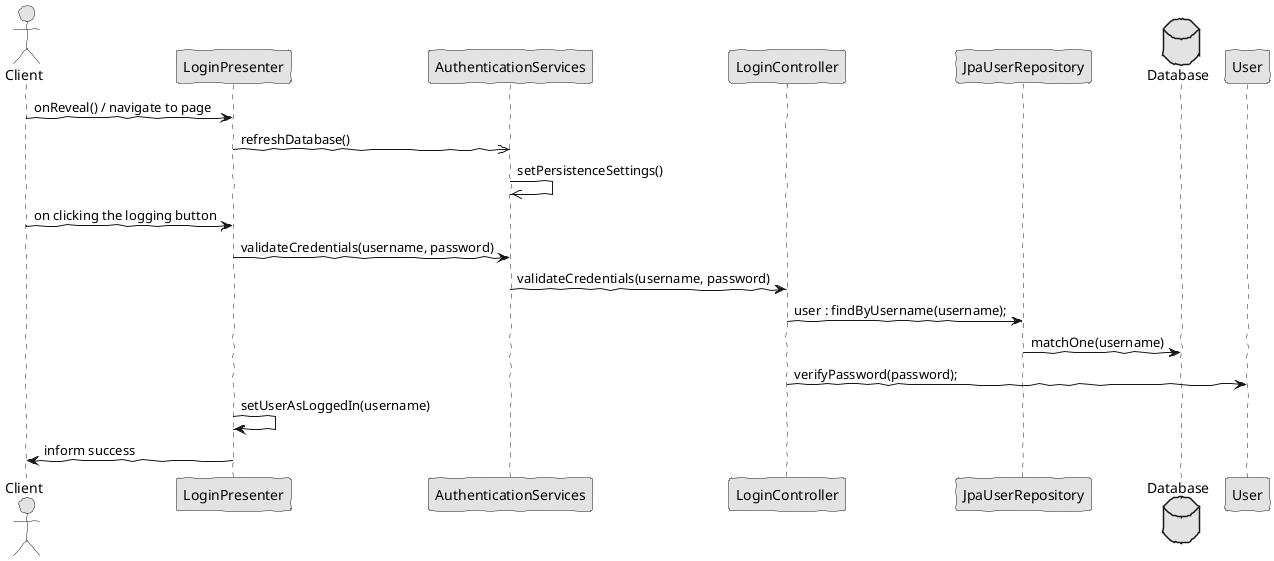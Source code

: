@startuml  design1.png
skinparam handwritten true
skinparam monochrome true
skinparam packageStyle rect
skinparam defaultFontName FG Virgil
skinparam shadowing false

Actor Client

Client -> LoginPresenter : onReveal() / navigate to page
LoginPresenter ->> AuthenticationServices : refreshDatabase()
AuthenticationServices ->> AuthenticationServices : setPersistenceSettings()
Client -> LoginPresenter : on clicking the logging button
LoginPresenter -> AuthenticationServices : validateCredentials(username, password)
AuthenticationServices -> LoginController : validateCredentials(username, password)
LoginController -> JpaUserRepository : user : findByUsername(username);
database Database

JpaUserRepository -> Database : matchOne(username)
LoginController -> User : verifyPassword(password);
LoginPresenter -> LoginPresenter : setUserAsLoggedIn(username)
LoginPresenter -> Client : inform success

@enduml